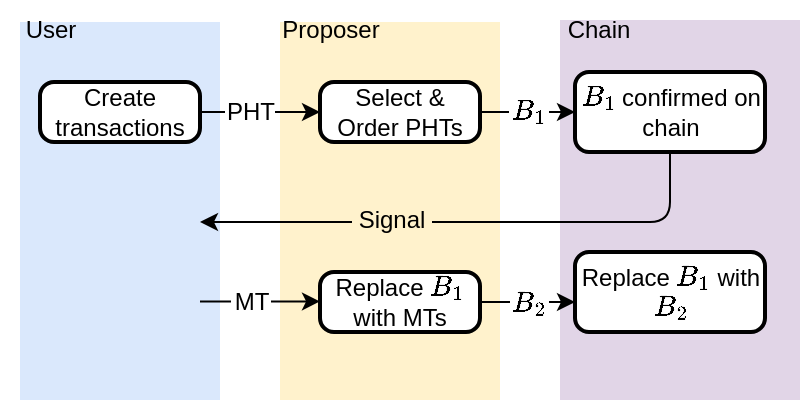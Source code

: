 <mxfile version="26.2.12">
  <diagram name="Page-1" id="ewwKVMGRooejmkT6I6RQ">
    <mxGraphModel dx="1377" dy="536" grid="1" gridSize="10" guides="1" tooltips="1" connect="1" arrows="1" fold="1" page="1" pageScale="1" pageWidth="827" pageHeight="1169" math="1" shadow="0">
      <root>
        <mxCell id="0" />
        <mxCell id="1" parent="0" />
        <mxCell id="sIXrt2fdKtof5QL76QWl-6" value="" style="rounded=0;whiteSpace=wrap;html=1;fillColor=#dae8fc;strokeColor=none;movable=1;resizable=1;rotatable=1;deletable=1;editable=1;locked=0;connectable=1;" parent="1" vertex="1">
          <mxGeometry x="100" y="40" width="100" height="189" as="geometry" />
        </mxCell>
        <mxCell id="sIXrt2fdKtof5QL76QWl-9" value="" style="rounded=0;whiteSpace=wrap;html=1;fillColor=#fff2cc;strokeColor=none;movable=1;resizable=1;rotatable=1;deletable=1;editable=1;locked=0;connectable=1;" parent="1" vertex="1">
          <mxGeometry x="230" y="40" width="110" height="189" as="geometry" />
        </mxCell>
        <mxCell id="sIXrt2fdKtof5QL76QWl-12" value="Proposer" style="text;html=1;align=center;verticalAlign=middle;resizable=0;points=[];autosize=1;strokeColor=none;fillColor=none;" parent="1" vertex="1">
          <mxGeometry x="220" y="29" width="70" height="30" as="geometry" />
        </mxCell>
        <mxCell id="sIXrt2fdKtof5QL76QWl-13" value="" style="rounded=0;whiteSpace=wrap;html=1;fillColor=#e1d5e7;strokeColor=none;movable=1;resizable=1;rotatable=1;deletable=1;editable=1;locked=0;connectable=1;" parent="1" vertex="1">
          <mxGeometry x="370" y="39" width="120" height="190" as="geometry" />
        </mxCell>
        <mxCell id="WG_ju4HaZGRQZR121C4s-1" value="User" style="text;html=1;align=center;verticalAlign=middle;resizable=0;points=[];autosize=1;strokeColor=none;fillColor=none;" vertex="1" parent="1">
          <mxGeometry x="90" y="29" width="50" height="30" as="geometry" />
        </mxCell>
        <mxCell id="WG_ju4HaZGRQZR121C4s-2" value="Create transactions" style="rounded=1;whiteSpace=wrap;html=1;absoluteArcSize=1;arcSize=14;strokeWidth=2;" vertex="1" parent="1">
          <mxGeometry x="110" y="70" width="80" height="30" as="geometry" />
        </mxCell>
        <mxCell id="WG_ju4HaZGRQZR121C4s-3" value="" style="endArrow=classic;html=1;rounded=0;exitX=1;exitY=0.5;exitDx=0;exitDy=0;entryX=0;entryY=0.5;entryDx=0;entryDy=0;" edge="1" parent="1" source="WG_ju4HaZGRQZR121C4s-2" target="WG_ju4HaZGRQZR121C4s-6">
          <mxGeometry width="50" height="50" relative="1" as="geometry">
            <mxPoint x="149.71" y="120" as="sourcePoint" />
            <mxPoint x="250" y="85" as="targetPoint" />
          </mxGeometry>
        </mxCell>
        <mxCell id="WG_ju4HaZGRQZR121C4s-5" value="PHT" style="rounded=0;whiteSpace=wrap;html=1;strokeColor=none;" vertex="1" parent="1">
          <mxGeometry x="202.5" y="70" width="25" height="30" as="geometry" />
        </mxCell>
        <mxCell id="WG_ju4HaZGRQZR121C4s-6" value="Select &amp;amp; Order PHTs" style="rounded=1;whiteSpace=wrap;html=1;absoluteArcSize=1;arcSize=14;strokeWidth=2;" vertex="1" parent="1">
          <mxGeometry x="250" y="70" width="80" height="30" as="geometry" />
        </mxCell>
        <mxCell id="WG_ju4HaZGRQZR121C4s-7" value="" style="endArrow=classic;html=1;rounded=0;exitX=1;exitY=0.5;exitDx=0;exitDy=0;entryX=0;entryY=0.5;entryDx=0;entryDy=0;" edge="1" parent="1" source="WG_ju4HaZGRQZR121C4s-6" target="WG_ju4HaZGRQZR121C4s-8">
          <mxGeometry width="50" height="50" relative="1" as="geometry">
            <mxPoint x="420" y="340" as="sourcePoint" />
            <mxPoint x="470" y="290" as="targetPoint" />
          </mxGeometry>
        </mxCell>
        <mxCell id="WG_ju4HaZGRQZR121C4s-8" value="\(B_1\) confirmed on chain" style="rounded=1;whiteSpace=wrap;html=1;absoluteArcSize=1;arcSize=14;strokeWidth=2;" vertex="1" parent="1">
          <mxGeometry x="377.5" y="65" width="95" height="40" as="geometry" />
        </mxCell>
        <mxCell id="WG_ju4HaZGRQZR121C4s-9" value="\(B_1\)" style="rounded=0;whiteSpace=wrap;html=1;strokeColor=none;" vertex="1" parent="1">
          <mxGeometry x="344.5" y="69" width="20" height="30" as="geometry" />
        </mxCell>
        <mxCell id="WG_ju4HaZGRQZR121C4s-12" value="" style="endArrow=classic;html=1;rounded=1;exitX=0.5;exitY=1;exitDx=0;exitDy=0;curved=0;" edge="1" parent="1" source="WG_ju4HaZGRQZR121C4s-8">
          <mxGeometry width="50" height="50" relative="1" as="geometry">
            <mxPoint x="510" y="340" as="sourcePoint" />
            <mxPoint x="190" y="140" as="targetPoint" />
            <Array as="points">
              <mxPoint x="425" y="140" />
            </Array>
          </mxGeometry>
        </mxCell>
        <mxCell id="WG_ju4HaZGRQZR121C4s-13" value="" style="endArrow=classic;html=1;rounded=0;exitX=1;exitY=0.5;exitDx=0;exitDy=0;entryX=0;entryY=0.5;entryDx=0;entryDy=0;" edge="1" parent="1">
          <mxGeometry width="50" height="50" relative="1" as="geometry">
            <mxPoint x="190" y="179.71" as="sourcePoint" />
            <mxPoint x="250" y="179.71" as="targetPoint" />
          </mxGeometry>
        </mxCell>
        <mxCell id="WG_ju4HaZGRQZR121C4s-14" value="MT" style="rounded=0;whiteSpace=wrap;html=1;strokeColor=none;" vertex="1" parent="1">
          <mxGeometry x="205.5" y="165" width="20" height="30" as="geometry" />
        </mxCell>
        <mxCell id="WG_ju4HaZGRQZR121C4s-15" value="Replace \(B_1\) with MTs" style="rounded=1;whiteSpace=wrap;html=1;absoluteArcSize=1;arcSize=14;strokeWidth=2;" vertex="1" parent="1">
          <mxGeometry x="250" y="165" width="80" height="30" as="geometry" />
        </mxCell>
        <mxCell id="WG_ju4HaZGRQZR121C4s-16" value="" style="endArrow=classic;html=1;rounded=0;exitX=1;exitY=0.5;exitDx=0;exitDy=0;entryX=0;entryY=0.5;entryDx=0;entryDy=0;" edge="1" parent="1">
          <mxGeometry width="50" height="50" relative="1" as="geometry">
            <mxPoint x="329.5" y="180" as="sourcePoint" />
            <mxPoint x="377.5" y="180" as="targetPoint" />
          </mxGeometry>
        </mxCell>
        <mxCell id="WG_ju4HaZGRQZR121C4s-17" value="\(B_2\)" style="rounded=0;whiteSpace=wrap;html=1;strokeColor=none;" vertex="1" parent="1">
          <mxGeometry x="345" y="165" width="19.5" height="30" as="geometry" />
        </mxCell>
        <mxCell id="WG_ju4HaZGRQZR121C4s-18" value="Replace \(B_1\) with \(B_2\)" style="rounded=1;whiteSpace=wrap;html=1;absoluteArcSize=1;arcSize=14;strokeWidth=2;" vertex="1" parent="1">
          <mxGeometry x="377.5" y="155" width="95" height="40" as="geometry" />
        </mxCell>
        <mxCell id="WG_ju4HaZGRQZR121C4s-19" value="Signal" style="rounded=0;whiteSpace=wrap;html=1;strokeColor=none;fillColor=#fff2cc;" vertex="1" parent="1">
          <mxGeometry x="266" y="124" width="40" height="30" as="geometry" />
        </mxCell>
        <mxCell id="WG_ju4HaZGRQZR121C4s-20" value="Chain" style="text;html=1;align=center;verticalAlign=middle;resizable=0;points=[];autosize=1;strokeColor=none;fillColor=none;" vertex="1" parent="1">
          <mxGeometry x="364" y="29" width="50" height="30" as="geometry" />
        </mxCell>
      </root>
    </mxGraphModel>
  </diagram>
</mxfile>
